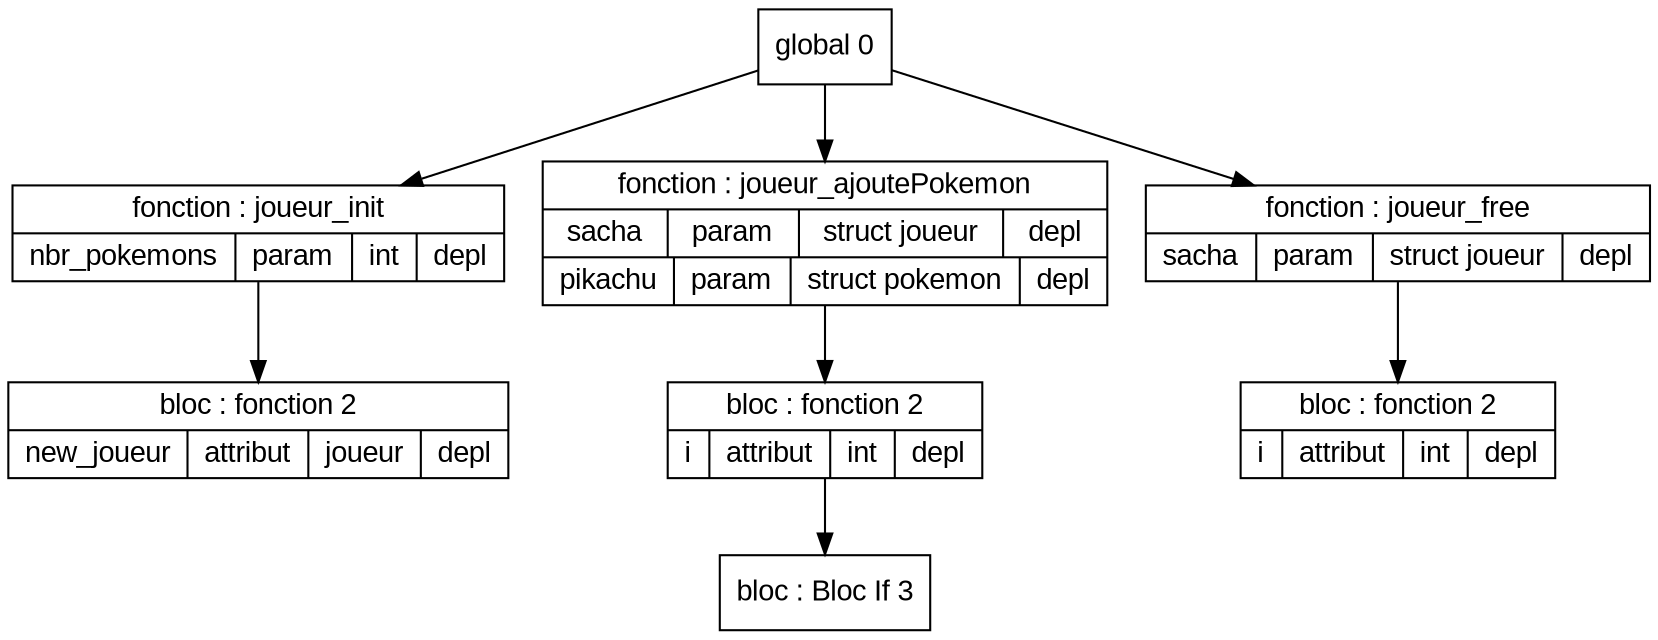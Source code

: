 digraph "tds"{

	node [fontname="Arial"];

	N2 [shape=record label="{ bloc : fonction  2
	| { new_joueur | attribut | joueur | depl }
	}"];

	N1 [shape=record label="{ fonction : joueur_init
	| { nbr_pokemons | param | int | depl }
	}"];

	N5 [shape=record label="{ bloc : Bloc If  3
	}"];

	N4 [shape=record label="{ bloc : fonction  2
	| { i | attribut | int | depl }
	}"];

	N3 [shape=record label="{ fonction : joueur_ajoutePokemon
	| { sacha | param | struct joueur | depl }
	| { pikachu | param | struct pokemon | depl }
	}"];

	N7 [shape=record label="{ bloc : fonction  2
	| { i | attribut | int | depl }
	}"];

	N6 [shape=record label="{ fonction : joueur_free
	| { sacha | param | struct joueur | depl }
	}"];

	N0 [shape=record label="{ global 0
	}"];


	N0 -> N1; 
	N1 -> N2; 
	N0 -> N3; 
	N3 -> N4; 
	N4 -> N5; 
	N0 -> N6; 
	N6 -> N7; 
}
